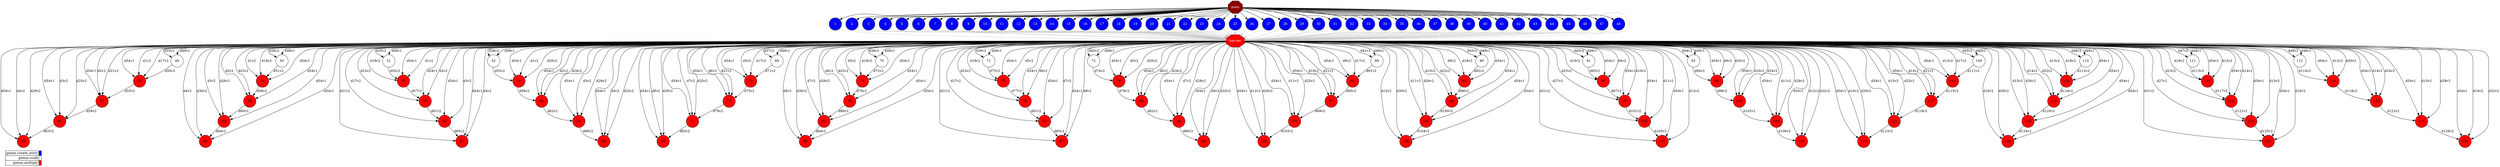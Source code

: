 digraph {
  rankdir=TB;
  labeljust="l";
  compound= true;
  subgraph dependence_graph {
    ranksep=0.20;
    node[height=0.75];

Synchro0[label="main", shape=octagon, style=filled fillcolor="#8B0000" fontcolor="#FFFFFF"];
1[shape=circle, style=filled fillcolor="#0000ff" fontcolor="#ffffff"];
Synchro0 -> 1;
2[shape=circle, style=filled fillcolor="#0000ff" fontcolor="#ffffff"];
Synchro0 -> 2;
3[shape=circle, style=filled fillcolor="#0000ff" fontcolor="#ffffff"];
Synchro0 -> 3;
4[shape=circle, style=filled fillcolor="#0000ff" fontcolor="#ffffff"];
Synchro0 -> 4;
5[shape=circle, style=filled fillcolor="#0000ff" fontcolor="#ffffff"];
Synchro0 -> 5;
6[shape=circle, style=filled fillcolor="#0000ff" fontcolor="#ffffff"];
Synchro0 -> 6;
7[shape=circle, style=filled fillcolor="#0000ff" fontcolor="#ffffff"];
Synchro0 -> 7;
8[shape=circle, style=filled fillcolor="#0000ff" fontcolor="#ffffff"];
Synchro0 -> 8;
9[shape=circle, style=filled fillcolor="#0000ff" fontcolor="#ffffff"];
Synchro0 -> 9;
10[shape=circle, style=filled fillcolor="#0000ff" fontcolor="#ffffff"];
Synchro0 -> 10;
11[shape=circle, style=filled fillcolor="#0000ff" fontcolor="#ffffff"];
Synchro0 -> 11;
12[shape=circle, style=filled fillcolor="#0000ff" fontcolor="#ffffff"];
Synchro0 -> 12;
13[shape=circle, style=filled fillcolor="#0000ff" fontcolor="#ffffff"];
Synchro0 -> 13;
14[shape=circle, style=filled fillcolor="#0000ff" fontcolor="#ffffff"];
Synchro0 -> 14;
15[shape=circle, style=filled fillcolor="#0000ff" fontcolor="#ffffff"];
Synchro0 -> 15;
16[shape=circle, style=filled fillcolor="#0000ff" fontcolor="#ffffff"];
Synchro0 -> 16;
17[shape=circle, style=filled fillcolor="#0000ff" fontcolor="#ffffff"];
Synchro0 -> 17;
18[shape=circle, style=filled fillcolor="#0000ff" fontcolor="#ffffff"];
Synchro0 -> 18;
19[shape=circle, style=filled fillcolor="#0000ff" fontcolor="#ffffff"];
Synchro0 -> 19;
20[shape=circle, style=filled fillcolor="#0000ff" fontcolor="#ffffff"];
Synchro0 -> 20;
21[shape=circle, style=filled fillcolor="#0000ff" fontcolor="#ffffff"];
Synchro0 -> 21;
22[shape=circle, style=filled fillcolor="#0000ff" fontcolor="#ffffff"];
Synchro0 -> 22;
23[shape=circle, style=filled fillcolor="#0000ff" fontcolor="#ffffff"];
Synchro0 -> 23;
24[shape=circle, style=filled fillcolor="#0000ff" fontcolor="#ffffff"];
Synchro0 -> 24;
25[shape=circle, style=filled fillcolor="#0000ff" fontcolor="#ffffff"];
Synchro0 -> 25;
26[shape=circle, style=filled fillcolor="#0000ff" fontcolor="#ffffff"];
Synchro0 -> 26;
27[shape=circle, style=filled fillcolor="#0000ff" fontcolor="#ffffff"];
Synchro0 -> 27;
28[shape=circle, style=filled fillcolor="#0000ff" fontcolor="#ffffff"];
Synchro0 -> 28;
29[shape=circle, style=filled fillcolor="#0000ff" fontcolor="#ffffff"];
Synchro0 -> 29;
30[shape=circle, style=filled fillcolor="#0000ff" fontcolor="#ffffff"];
Synchro0 -> 30;
31[shape=circle, style=filled fillcolor="#0000ff" fontcolor="#ffffff"];
Synchro0 -> 31;
32[shape=circle, style=filled fillcolor="#0000ff" fontcolor="#ffffff"];
Synchro0 -> 32;
33[shape=circle, style=filled fillcolor="#0000ff" fontcolor="#ffffff"];
Synchro0 -> 33;
34[shape=circle, style=filled fillcolor="#0000ff" fontcolor="#ffffff"];
Synchro0 -> 34;
35[shape=circle, style=filled fillcolor="#0000ff" fontcolor="#ffffff"];
Synchro0 -> 35;
36[shape=circle, style=filled fillcolor="#0000ff" fontcolor="#ffffff"];
Synchro0 -> 36;
37[shape=circle, style=filled fillcolor="#0000ff" fontcolor="#ffffff"];
Synchro0 -> 37;
38[shape=circle, style=filled fillcolor="#0000ff" fontcolor="#ffffff"];
Synchro0 -> 38;
39[shape=circle, style=filled fillcolor="#0000ff" fontcolor="#ffffff"];
Synchro0 -> 39;
40[shape=circle, style=filled fillcolor="#0000ff" fontcolor="#ffffff"];
Synchro0 -> 40;
41[shape=circle, style=filled fillcolor="#0000ff" fontcolor="#ffffff"];
Synchro0 -> 41;
42[shape=circle, style=filled fillcolor="#0000ff" fontcolor="#ffffff"];
Synchro0 -> 42;
43[shape=circle, style=filled fillcolor="#0000ff" fontcolor="#ffffff"];
Synchro0 -> 43;
44[shape=circle, style=filled fillcolor="#0000ff" fontcolor="#ffffff"];
Synchro0 -> 44;
45[shape=circle, style=filled fillcolor="#0000ff" fontcolor="#ffffff"];
Synchro0 -> 45;
46[shape=circle, style=filled fillcolor="#0000ff" fontcolor="#ffffff"];
Synchro0 -> 46;
47[shape=circle, style=filled fillcolor="#0000ff" fontcolor="#ffffff"];
Synchro0 -> 47;
48[shape=circle, style=filled fillcolor="#0000ff" fontcolor="#ffffff"];
Synchro0 -> 48;
Synchro1[label="barrier", shape=octagon, style=filled fillcolor="#ff0000" fontcolor="#FFFFFF"];
Synchro0 -> Synchro1 [color=grey];
9 -> Synchro1 [color=grey];
43 -> Synchro1 [color=grey];
26 -> Synchro1 [color=grey];
40 -> Synchro1 [color=grey];
24 -> Synchro1 [color=grey];
25 -> Synchro1 [color=grey];
6 -> Synchro1 [color=grey];
20 -> Synchro1 [color=grey];
37 -> Synchro1 [color=grey];
31 -> Synchro1 [color=grey];
39 -> Synchro1 [color=grey];
18 -> Synchro1 [color=grey];
10 -> Synchro1 [color=grey];
12 -> Synchro1 [color=grey];
23 -> Synchro1 [color=grey];
17 -> Synchro1 [color=grey];
22 -> Synchro1 [color=grey];
34 -> Synchro1 [color=grey];
33 -> Synchro1 [color=grey];
46 -> Synchro1 [color=grey];
8 -> Synchro1 [color=grey];
28 -> Synchro1 [color=grey];
45 -> Synchro1 [color=grey];
3 -> Synchro1 [color=grey];
47 -> Synchro1 [color=grey];
5 -> Synchro1 [color=grey];
48 -> Synchro1 [color=grey];
21 -> Synchro1 [color=grey];
15 -> Synchro1 [color=grey];
2 -> Synchro1 [color=grey];
7 -> Synchro1 [color=grey];
19 -> Synchro1 [color=grey];
30 -> Synchro1 [color=grey];
41 -> Synchro1 [color=grey];
44 -> Synchro1 [color=grey];
27 -> Synchro1 [color=grey];
13 -> Synchro1 [color=grey];
4 -> Synchro1 [color=grey];
16 -> Synchro1 [color=grey];
29 -> Synchro1 [color=grey];
11 -> Synchro1 [color=grey];
14 -> Synchro1 [color=grey];
35 -> Synchro1 [color=grey];
42 -> Synchro1 [color=grey];
32 -> Synchro1 [color=grey];
1 -> Synchro1 [color=grey];
38 -> Synchro1 [color=grey];
36 -> Synchro1 [color=grey];
49[shape=circle, style=filled fillcolor="#ffffff" fontcolor="#000000"];
Synchro1 -> 49 [label="d33v2"];
Synchro1 -> 49 [label="d49v1"];
50[shape=circle, style=filled fillcolor="#ffffff" fontcolor="#000000"];
Synchro1 -> 50 [label="d34v2"];
Synchro1 -> 50 [label="d49v1"];
51[shape=circle, style=filled fillcolor="#ffffff" fontcolor="#000000"];
Synchro1 -> 51 [label="d35v2"];
Synchro1 -> 51 [label="d49v1"];
52[shape=circle, style=filled fillcolor="#ffffff" fontcolor="#000000"];
Synchro1 -> 52 [label="d36v2"];
Synchro1 -> 52 [label="d49v1"];
53[shape=circle, style=filled fillcolor="#ff0000" fontcolor="#000000"];
49 -> 53 [label="d50v2"];
Synchro1 -> 53 [label="d54v1"];
Synchro1 -> 53 [label="d1v2"];
Synchro1 -> 53 [label="d17v2"];
54[shape=circle, style=filled fillcolor="#ff0000" fontcolor="#000000"];
50 -> 54 [label="d51v2"];
Synchro1 -> 54 [label="d54v1"];
Synchro1 -> 54 [label="d1v2"];
Synchro1 -> 54 [label="d18v2"];
55[shape=circle, style=filled fillcolor="#ff0000" fontcolor="#000000"];
51 -> 55 [label="d52v2"];
Synchro1 -> 55 [label="d54v1"];
Synchro1 -> 55 [label="d1v2"];
Synchro1 -> 55 [label="d19v2"];
56[shape=circle, style=filled fillcolor="#ff0000" fontcolor="#000000"];
52 -> 56 [label="d53v2"];
Synchro1 -> 56 [label="d54v1"];
Synchro1 -> 56 [label="d1v2"];
Synchro1 -> 56 [label="d20v2"];
57[shape=circle, style=filled fillcolor="#ff0000" fontcolor="#000000"];
53 -> 57 [label="d55v2"];
Synchro1 -> 57 [label="d54v1"];
Synchro1 -> 57 [label="d2v2"];
Synchro1 -> 57 [label="d21v2"];
58[shape=circle, style=filled fillcolor="#ff0000" fontcolor="#000000"];
54 -> 58 [label="d56v2"];
Synchro1 -> 58 [label="d54v1"];
Synchro1 -> 58 [label="d2v2"];
Synchro1 -> 58 [label="d22v2"];
59[shape=circle, style=filled fillcolor="#ff0000" fontcolor="#000000"];
55 -> 59 [label="d57v2"];
Synchro1 -> 59 [label="d54v1"];
Synchro1 -> 59 [label="d2v2"];
Synchro1 -> 59 [label="d23v2"];
60[shape=circle, style=filled fillcolor="#ff0000" fontcolor="#000000"];
56 -> 60 [label="d58v2"];
Synchro1 -> 60 [label="d54v1"];
Synchro1 -> 60 [label="d2v2"];
Synchro1 -> 60 [label="d24v2"];
61[shape=circle, style=filled fillcolor="#ff0000" fontcolor="#000000"];
57 -> 61 [label="d59v2"];
Synchro1 -> 61 [label="d54v1"];
Synchro1 -> 61 [label="d3v2"];
Synchro1 -> 61 [label="d25v2"];
62[shape=circle, style=filled fillcolor="#ff0000" fontcolor="#000000"];
58 -> 62 [label="d60v2"];
Synchro1 -> 62 [label="d54v1"];
Synchro1 -> 62 [label="d3v2"];
Synchro1 -> 62 [label="d26v2"];
63[shape=circle, style=filled fillcolor="#ff0000" fontcolor="#000000"];
59 -> 63 [label="d61v2"];
Synchro1 -> 63 [label="d54v1"];
Synchro1 -> 63 [label="d3v2"];
Synchro1 -> 63 [label="d27v2"];
64[shape=circle, style=filled fillcolor="#ff0000" fontcolor="#000000"];
60 -> 64 [label="d62v2"];
Synchro1 -> 64 [label="d54v1"];
Synchro1 -> 64 [label="d3v2"];
Synchro1 -> 64 [label="d28v2"];
65[shape=circle, style=filled fillcolor="#ff0000" fontcolor="#000000"];
61 -> 65 [label="d63v2"];
Synchro1 -> 65 [label="d54v1"];
Synchro1 -> 65 [label="d4v2"];
Synchro1 -> 65 [label="d29v2"];
66[shape=circle, style=filled fillcolor="#ff0000" fontcolor="#000000"];
62 -> 66 [label="d64v2"];
Synchro1 -> 66 [label="d54v1"];
Synchro1 -> 66 [label="d4v2"];
Synchro1 -> 66 [label="d30v2"];
67[shape=circle, style=filled fillcolor="#ff0000" fontcolor="#000000"];
63 -> 67 [label="d65v2"];
Synchro1 -> 67 [label="d54v1"];
Synchro1 -> 67 [label="d4v2"];
Synchro1 -> 67 [label="d31v2"];
68[shape=circle, style=filled fillcolor="#ff0000" fontcolor="#000000"];
64 -> 68 [label="d66v2"];
Synchro1 -> 68 [label="d54v1"];
Synchro1 -> 68 [label="d4v2"];
Synchro1 -> 68 [label="d32v2"];
69[shape=circle, style=filled fillcolor="#ffffff" fontcolor="#000000"];
Synchro1 -> 69 [label="d37v2"];
Synchro1 -> 69 [label="d49v1"];
70[shape=circle, style=filled fillcolor="#ffffff" fontcolor="#000000"];
Synchro1 -> 70 [label="d38v2"];
Synchro1 -> 70 [label="d49v1"];
71[shape=circle, style=filled fillcolor="#ffffff" fontcolor="#000000"];
Synchro1 -> 71 [label="d39v2"];
Synchro1 -> 71 [label="d49v1"];
72[shape=circle, style=filled fillcolor="#ffffff" fontcolor="#000000"];
Synchro1 -> 72 [label="d40v2"];
Synchro1 -> 72 [label="d49v1"];
73[shape=circle, style=filled fillcolor="#ff0000" fontcolor="#000000"];
69 -> 73 [label="d71v2"];
Synchro1 -> 73 [label="d54v1"];
Synchro1 -> 73 [label="d5v2"];
Synchro1 -> 73 [label="d17v2"];
74[shape=circle, style=filled fillcolor="#ff0000" fontcolor="#000000"];
70 -> 74 [label="d72v2"];
Synchro1 -> 74 [label="d54v1"];
Synchro1 -> 74 [label="d5v2"];
Synchro1 -> 74 [label="d18v2"];
75[shape=circle, style=filled fillcolor="#ff0000" fontcolor="#000000"];
71 -> 75 [label="d73v2"];
Synchro1 -> 75 [label="d54v1"];
Synchro1 -> 75 [label="d5v2"];
Synchro1 -> 75 [label="d19v2"];
76[shape=circle, style=filled fillcolor="#ff0000" fontcolor="#000000"];
72 -> 76 [label="d74v2"];
Synchro1 -> 76 [label="d54v1"];
Synchro1 -> 76 [label="d5v2"];
Synchro1 -> 76 [label="d20v2"];
77[shape=circle, style=filled fillcolor="#ff0000" fontcolor="#000000"];
73 -> 77 [label="d75v2"];
Synchro1 -> 77 [label="d54v1"];
Synchro1 -> 77 [label="d6v2"];
Synchro1 -> 77 [label="d21v2"];
78[shape=circle, style=filled fillcolor="#ff0000" fontcolor="#000000"];
74 -> 78 [label="d76v2"];
Synchro1 -> 78 [label="d54v1"];
Synchro1 -> 78 [label="d6v2"];
Synchro1 -> 78 [label="d22v2"];
79[shape=circle, style=filled fillcolor="#ff0000" fontcolor="#000000"];
75 -> 79 [label="d77v2"];
Synchro1 -> 79 [label="d54v1"];
Synchro1 -> 79 [label="d6v2"];
Synchro1 -> 79 [label="d23v2"];
80[shape=circle, style=filled fillcolor="#ff0000" fontcolor="#000000"];
76 -> 80 [label="d78v2"];
Synchro1 -> 80 [label="d54v1"];
Synchro1 -> 80 [label="d6v2"];
Synchro1 -> 80 [label="d24v2"];
81[shape=circle, style=filled fillcolor="#ff0000" fontcolor="#000000"];
77 -> 81 [label="d79v2"];
Synchro1 -> 81 [label="d54v1"];
Synchro1 -> 81 [label="d7v2"];
Synchro1 -> 81 [label="d25v2"];
82[shape=circle, style=filled fillcolor="#ff0000" fontcolor="#000000"];
78 -> 82 [label="d80v2"];
Synchro1 -> 82 [label="d54v1"];
Synchro1 -> 82 [label="d7v2"];
Synchro1 -> 82 [label="d26v2"];
83[shape=circle, style=filled fillcolor="#ff0000" fontcolor="#000000"];
79 -> 83 [label="d81v2"];
Synchro1 -> 83 [label="d54v1"];
Synchro1 -> 83 [label="d7v2"];
Synchro1 -> 83 [label="d27v2"];
84[shape=circle, style=filled fillcolor="#ff0000" fontcolor="#000000"];
80 -> 84 [label="d82v2"];
Synchro1 -> 84 [label="d54v1"];
Synchro1 -> 84 [label="d7v2"];
Synchro1 -> 84 [label="d28v2"];
85[shape=circle, style=filled fillcolor="#ff0000" fontcolor="#000000"];
81 -> 85 [label="d83v2"];
Synchro1 -> 85 [label="d54v1"];
Synchro1 -> 85 [label="d8v2"];
Synchro1 -> 85 [label="d29v2"];
86[shape=circle, style=filled fillcolor="#ff0000" fontcolor="#000000"];
82 -> 86 [label="d84v2"];
Synchro1 -> 86 [label="d54v1"];
Synchro1 -> 86 [label="d8v2"];
Synchro1 -> 86 [label="d30v2"];
87[shape=circle, style=filled fillcolor="#ff0000" fontcolor="#000000"];
83 -> 87 [label="d85v2"];
Synchro1 -> 87 [label="d54v1"];
Synchro1 -> 87 [label="d8v2"];
Synchro1 -> 87 [label="d31v2"];
88[shape=circle, style=filled fillcolor="#ff0000" fontcolor="#000000"];
84 -> 88 [label="d86v2"];
Synchro1 -> 88 [label="d54v1"];
Synchro1 -> 88 [label="d8v2"];
Synchro1 -> 88 [label="d32v2"];
89[shape=circle, style=filled fillcolor="#ffffff" fontcolor="#000000"];
Synchro1 -> 89 [label="d41v2"];
Synchro1 -> 89 [label="d49v1"];
90[shape=circle, style=filled fillcolor="#ffffff" fontcolor="#000000"];
Synchro1 -> 90 [label="d42v2"];
Synchro1 -> 90 [label="d49v1"];
91[shape=circle, style=filled fillcolor="#ffffff" fontcolor="#000000"];
Synchro1 -> 91 [label="d43v2"];
Synchro1 -> 91 [label="d49v1"];
92[shape=circle, style=filled fillcolor="#ffffff" fontcolor="#000000"];
Synchro1 -> 92 [label="d44v2"];
Synchro1 -> 92 [label="d49v1"];
93[shape=circle, style=filled fillcolor="#ff0000" fontcolor="#000000"];
89 -> 93 [label="d91v2"];
Synchro1 -> 93 [label="d54v1"];
Synchro1 -> 93 [label="d9v2"];
Synchro1 -> 93 [label="d17v2"];
94[shape=circle, style=filled fillcolor="#ff0000" fontcolor="#000000"];
90 -> 94 [label="d92v2"];
Synchro1 -> 94 [label="d54v1"];
Synchro1 -> 94 [label="d9v2"];
Synchro1 -> 94 [label="d18v2"];
95[shape=circle, style=filled fillcolor="#ff0000" fontcolor="#000000"];
91 -> 95 [label="d93v2"];
Synchro1 -> 95 [label="d54v1"];
Synchro1 -> 95 [label="d9v2"];
Synchro1 -> 95 [label="d19v2"];
96[shape=circle, style=filled fillcolor="#ff0000" fontcolor="#000000"];
92 -> 96 [label="d94v2"];
Synchro1 -> 96 [label="d54v1"];
Synchro1 -> 96 [label="d9v2"];
Synchro1 -> 96 [label="d20v2"];
97[shape=circle, style=filled fillcolor="#ff0000" fontcolor="#000000"];
93 -> 97 [label="d95v2"];
Synchro1 -> 97 [label="d54v1"];
Synchro1 -> 97 [label="d10v2"];
Synchro1 -> 97 [label="d21v2"];
98[shape=circle, style=filled fillcolor="#ff0000" fontcolor="#000000"];
94 -> 98 [label="d96v2"];
Synchro1 -> 98 [label="d54v1"];
Synchro1 -> 98 [label="d10v2"];
Synchro1 -> 98 [label="d22v2"];
99[shape=circle, style=filled fillcolor="#ff0000" fontcolor="#000000"];
95 -> 99 [label="d97v2"];
Synchro1 -> 99 [label="d54v1"];
Synchro1 -> 99 [label="d10v2"];
Synchro1 -> 99 [label="d23v2"];
100[shape=circle, style=filled fillcolor="#ff0000" fontcolor="#000000"];
96 -> 100 [label="d98v2"];
Synchro1 -> 100 [label="d54v1"];
Synchro1 -> 100 [label="d10v2"];
Synchro1 -> 100 [label="d24v2"];
101[shape=circle, style=filled fillcolor="#ff0000" fontcolor="#000000"];
97 -> 101 [label="d99v2"];
Synchro1 -> 101 [label="d54v1"];
Synchro1 -> 101 [label="d11v2"];
Synchro1 -> 101 [label="d25v2"];
102[shape=circle, style=filled fillcolor="#ff0000" fontcolor="#000000"];
98 -> 102 [label="d100v2"];
Synchro1 -> 102 [label="d54v1"];
Synchro1 -> 102 [label="d11v2"];
Synchro1 -> 102 [label="d26v2"];
103[shape=circle, style=filled fillcolor="#ff0000" fontcolor="#000000"];
99 -> 103 [label="d101v2"];
Synchro1 -> 103 [label="d54v1"];
Synchro1 -> 103 [label="d11v2"];
Synchro1 -> 103 [label="d27v2"];
104[shape=circle, style=filled fillcolor="#ff0000" fontcolor="#000000"];
100 -> 104 [label="d102v2"];
Synchro1 -> 104 [label="d54v1"];
Synchro1 -> 104 [label="d11v2"];
Synchro1 -> 104 [label="d28v2"];
105[shape=circle, style=filled fillcolor="#ff0000" fontcolor="#000000"];
101 -> 105 [label="d103v2"];
Synchro1 -> 105 [label="d54v1"];
Synchro1 -> 105 [label="d12v2"];
Synchro1 -> 105 [label="d29v2"];
106[shape=circle, style=filled fillcolor="#ff0000" fontcolor="#000000"];
102 -> 106 [label="d104v2"];
Synchro1 -> 106 [label="d54v1"];
Synchro1 -> 106 [label="d12v2"];
Synchro1 -> 106 [label="d30v2"];
107[shape=circle, style=filled fillcolor="#ff0000" fontcolor="#000000"];
103 -> 107 [label="d105v2"];
Synchro1 -> 107 [label="d54v1"];
Synchro1 -> 107 [label="d12v2"];
Synchro1 -> 107 [label="d31v2"];
108[shape=circle, style=filled fillcolor="#ff0000" fontcolor="#000000"];
104 -> 108 [label="d106v2"];
Synchro1 -> 108 [label="d54v1"];
Synchro1 -> 108 [label="d12v2"];
Synchro1 -> 108 [label="d32v2"];
109[shape=circle, style=filled fillcolor="#ffffff" fontcolor="#000000"];
Synchro1 -> 109 [label="d45v2"];
Synchro1 -> 109 [label="d49v1"];
110[shape=circle, style=filled fillcolor="#ffffff" fontcolor="#000000"];
Synchro1 -> 110 [label="d46v2"];
Synchro1 -> 110 [label="d49v1"];
111[shape=circle, style=filled fillcolor="#ffffff" fontcolor="#000000"];
Synchro1 -> 111 [label="d47v2"];
Synchro1 -> 111 [label="d49v1"];
112[shape=circle, style=filled fillcolor="#ffffff" fontcolor="#000000"];
Synchro1 -> 112 [label="d48v2"];
Synchro1 -> 112 [label="d49v1"];
113[shape=circle, style=filled fillcolor="#ff0000" fontcolor="#000000"];
109 -> 113 [label="d111v2"];
Synchro1 -> 113 [label="d54v1"];
Synchro1 -> 113 [label="d13v2"];
Synchro1 -> 113 [label="d17v2"];
114[shape=circle, style=filled fillcolor="#ff0000" fontcolor="#000000"];
110 -> 114 [label="d112v2"];
Synchro1 -> 114 [label="d54v1"];
Synchro1 -> 114 [label="d13v2"];
Synchro1 -> 114 [label="d18v2"];
115[shape=circle, style=filled fillcolor="#ff0000" fontcolor="#000000"];
111 -> 115 [label="d113v2"];
Synchro1 -> 115 [label="d54v1"];
Synchro1 -> 115 [label="d13v2"];
Synchro1 -> 115 [label="d19v2"];
116[shape=circle, style=filled fillcolor="#ff0000" fontcolor="#000000"];
112 -> 116 [label="d114v2"];
Synchro1 -> 116 [label="d54v1"];
Synchro1 -> 116 [label="d13v2"];
Synchro1 -> 116 [label="d20v2"];
117[shape=circle, style=filled fillcolor="#ff0000" fontcolor="#000000"];
113 -> 117 [label="d115v2"];
Synchro1 -> 117 [label="d54v1"];
Synchro1 -> 117 [label="d14v2"];
Synchro1 -> 117 [label="d21v2"];
118[shape=circle, style=filled fillcolor="#ff0000" fontcolor="#000000"];
114 -> 118 [label="d116v2"];
Synchro1 -> 118 [label="d54v1"];
Synchro1 -> 118 [label="d14v2"];
Synchro1 -> 118 [label="d22v2"];
119[shape=circle, style=filled fillcolor="#ff0000" fontcolor="#000000"];
115 -> 119 [label="d117v2"];
Synchro1 -> 119 [label="d54v1"];
Synchro1 -> 119 [label="d14v2"];
Synchro1 -> 119 [label="d23v2"];
120[shape=circle, style=filled fillcolor="#ff0000" fontcolor="#000000"];
116 -> 120 [label="d118v2"];
Synchro1 -> 120 [label="d54v1"];
Synchro1 -> 120 [label="d14v2"];
Synchro1 -> 120 [label="d24v2"];
121[shape=circle, style=filled fillcolor="#ff0000" fontcolor="#000000"];
117 -> 121 [label="d119v2"];
Synchro1 -> 121 [label="d54v1"];
Synchro1 -> 121 [label="d15v2"];
Synchro1 -> 121 [label="d25v2"];
122[shape=circle, style=filled fillcolor="#ff0000" fontcolor="#000000"];
118 -> 122 [label="d120v2"];
Synchro1 -> 122 [label="d54v1"];
Synchro1 -> 122 [label="d15v2"];
Synchro1 -> 122 [label="d26v2"];
123[shape=circle, style=filled fillcolor="#ff0000" fontcolor="#000000"];
119 -> 123 [label="d121v2"];
Synchro1 -> 123 [label="d54v1"];
Synchro1 -> 123 [label="d15v2"];
Synchro1 -> 123 [label="d27v2"];
124[shape=circle, style=filled fillcolor="#ff0000" fontcolor="#000000"];
120 -> 124 [label="d122v2"];
Synchro1 -> 124 [label="d54v1"];
Synchro1 -> 124 [label="d15v2"];
Synchro1 -> 124 [label="d28v2"];
125[shape=circle, style=filled fillcolor="#ff0000" fontcolor="#000000"];
121 -> 125 [label="d123v2"];
Synchro1 -> 125 [label="d54v1"];
Synchro1 -> 125 [label="d16v2"];
Synchro1 -> 125 [label="d29v2"];
126[shape=circle, style=filled fillcolor="#ff0000" fontcolor="#000000"];
122 -> 126 [label="d124v2"];
Synchro1 -> 126 [label="d54v1"];
Synchro1 -> 126 [label="d16v2"];
Synchro1 -> 126 [label="d30v2"];
127[shape=circle, style=filled fillcolor="#ff0000" fontcolor="#000000"];
123 -> 127 [label="d125v2"];
Synchro1 -> 127 [label="d54v1"];
Synchro1 -> 127 [label="d16v2"];
Synchro1 -> 127 [label="d31v2"];
128[shape=circle, style=filled fillcolor="#ff0000" fontcolor="#000000"];
124 -> 128 [label="d126v2"];
Synchro1 -> 128 [label="d54v1"];
Synchro1 -> 128 [label="d16v2"];
Synchro1 -> 128 [label="d32v2"];  }
  subgraph legend {
    rank=sink;
    node [shape=plaintext, height=0.75];
    ranksep=0.20;
    label = "Legend";
    key [label=<
      <table border="0" cellpadding="2" cellspacing="0" cellborder="1">
<tr>
<td align="right">gemm.create_entry</td>
<td bgcolor="#0000ff">&nbsp;</td>
</tr>
<tr>
<td align="right">gemm.scale</td>
<td bgcolor="#ffffff">&nbsp;</td>
</tr>
<tr>
<td align="right">gemm.multiply</td>
<td bgcolor="#ff0000">&nbsp;</td>
</tr>
      </table>
    >]
  }
}
